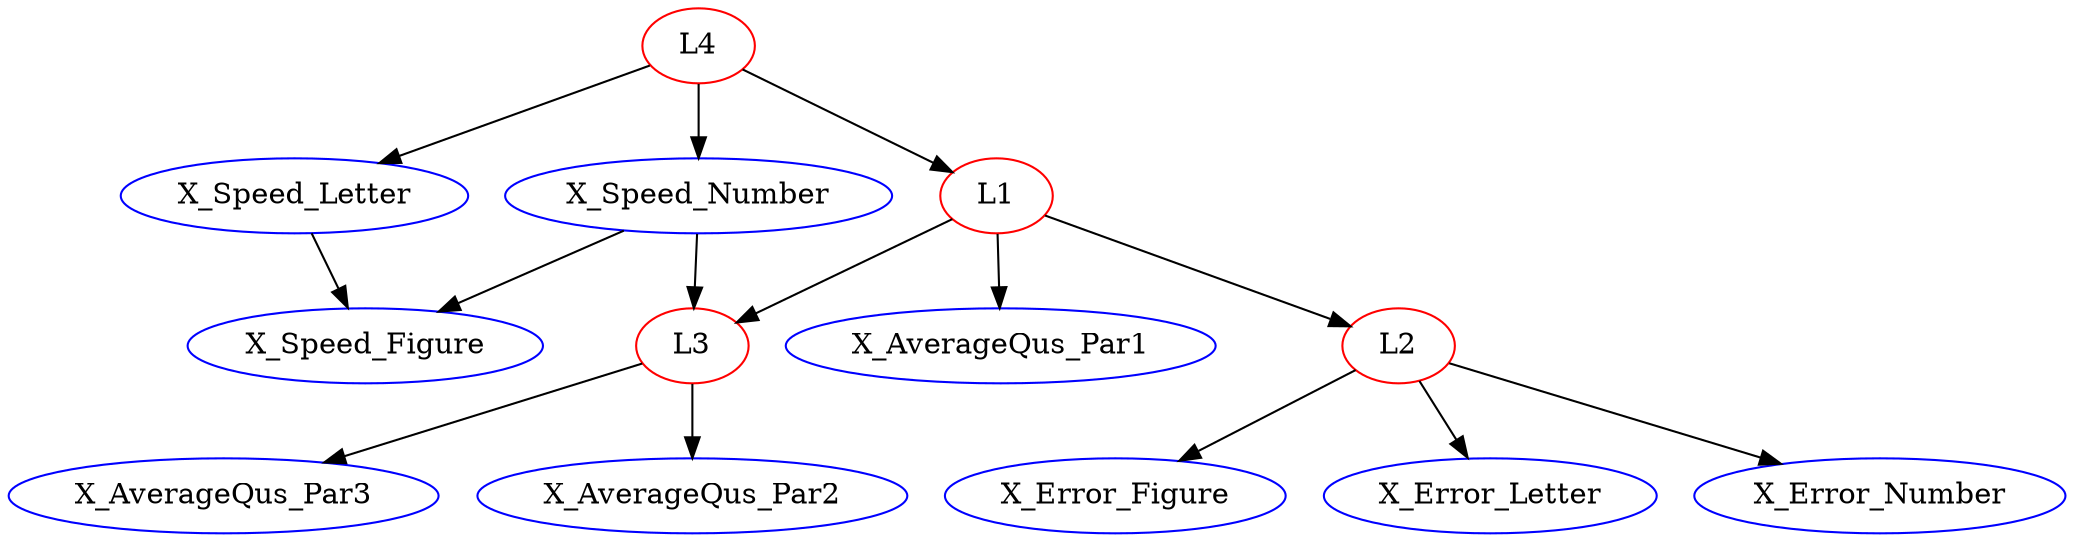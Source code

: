 digraph {
X_AverageQus_Par1 [color = blue]; X_AverageQus_Par3 [color = blue]; L3 [color = red]; L4 [color = red]; X_AverageQus_Par2 [color = blue]; L2 [color = red]; X_Speed_Figure [color = blue]; X_Speed_Number [color = blue]; X_Speed_Letter [color = blue]; X_Error_Figure [color = blue]; L1 [color = red]; X_Error_Letter [color = blue]; X_Error_Number [color = blue]; 
subgraph Undirected {
edge [dir=none, color=black]
}

subgraph Directed {
edge [color=black]
L2 -> X_Error_Letter
X_Speed_Number -> L3
L4 -> X_Speed_Number
X_Speed_Letter -> X_Speed_Figure
X_Speed_Number -> X_Speed_Figure
L4 -> X_Speed_Letter
L2 -> X_Error_Number
L1 -> L3
L1 -> X_AverageQus_Par1
L3 -> X_AverageQus_Par2
L2 -> X_Error_Figure
L4 -> L1
L3 -> X_AverageQus_Par3
L1 -> L2
}

}
